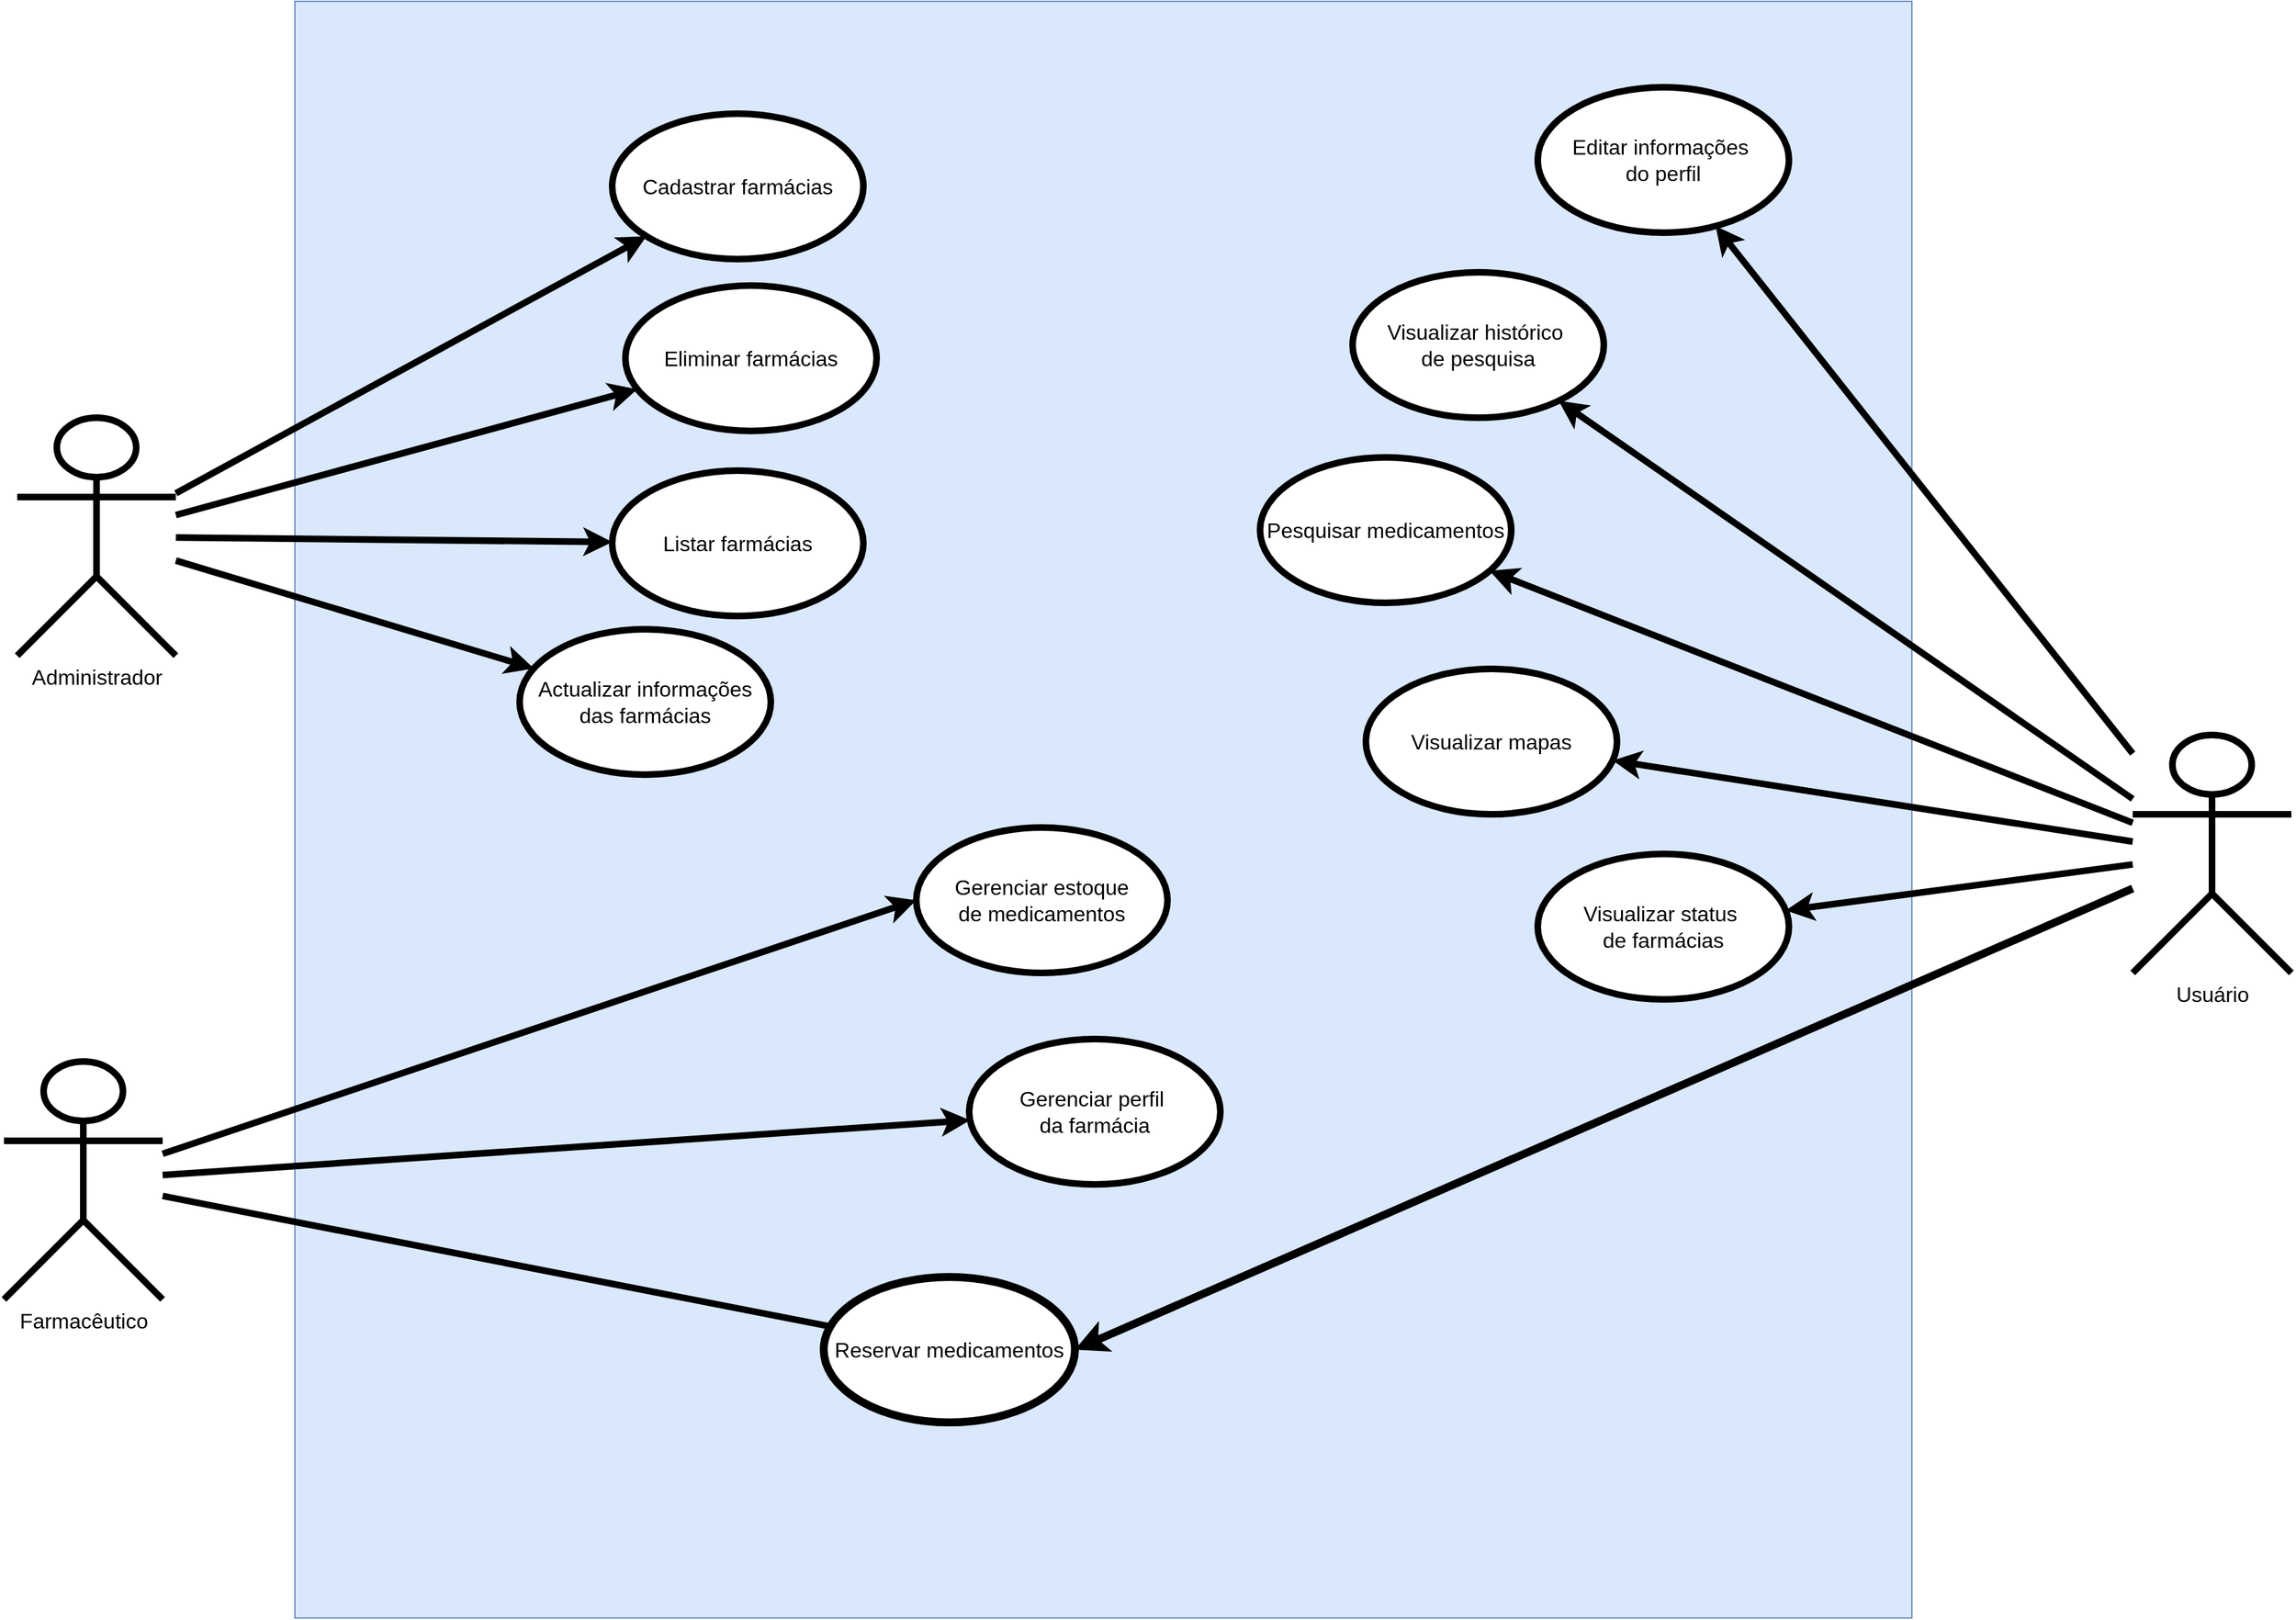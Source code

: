 <mxfile version="26.2.14">
  <diagram name="Page-1" id="ISP--SnWFNsFE30LgpHt">
    <mxGraphModel dx="6780" dy="3835" grid="1" gridSize="10" guides="1" tooltips="1" connect="1" arrows="1" fold="1" page="1" pageScale="1" pageWidth="850" pageHeight="1100" math="0" shadow="0">
      <root>
        <mxCell id="0" />
        <mxCell id="1" parent="0" />
        <mxCell id="jggP7y2I5zszHO7x9FYh-1" value="" style="whiteSpace=wrap;html=1;aspect=fixed;fillColor=#dae8fc;strokeColor=#6c8ebf;" parent="1" vertex="1">
          <mxGeometry x="-210" y="460" width="1223" height="1223" as="geometry" />
        </mxCell>
        <mxCell id="fogrFWhjLAAxcr_gR0iF-7" value="Reservar medicamentos" style="ellipse;whiteSpace=wrap;html=1;fontSize=16;strokeWidth=6;" parent="1" vertex="1">
          <mxGeometry x="190" y="1425" width="190" height="110" as="geometry" />
        </mxCell>
        <mxCell id="fogrFWhjLAAxcr_gR0iF-11" value="Administrador" style="shape=umlActor;verticalLabelPosition=bottom;verticalAlign=top;html=1;outlineConnect=0;strokeWidth=5;fontSize=16;" parent="1" vertex="1">
          <mxGeometry x="-420" y="775" width="120" height="180" as="geometry" />
        </mxCell>
        <mxCell id="fogrFWhjLAAxcr_gR0iF-16" value="Farmacêutico" style="shape=umlActor;verticalLabelPosition=bottom;verticalAlign=top;html=1;outlineConnect=0;strokeWidth=5;fontSize=16;" parent="1" vertex="1">
          <mxGeometry x="-430" y="1262" width="120" height="180" as="geometry" />
        </mxCell>
        <mxCell id="fogrFWhjLAAxcr_gR0iF-17" value="Eliminar farmácias" style="ellipse;whiteSpace=wrap;html=1;strokeWidth=5;fontSize=16;" parent="1" vertex="1">
          <mxGeometry x="40" y="675" width="190" height="110" as="geometry" />
        </mxCell>
        <mxCell id="fogrFWhjLAAxcr_gR0iF-18" value="" style="endArrow=classic;html=1;rounded=0;strokeWidth=5;" parent="1" source="fogrFWhjLAAxcr_gR0iF-11" target="fogrFWhjLAAxcr_gR0iF-17" edge="1">
          <mxGeometry width="50" height="50" relative="1" as="geometry">
            <mxPoint x="-280" y="775" as="sourcePoint" />
            <mxPoint x="-140" y="705" as="targetPoint" />
          </mxGeometry>
        </mxCell>
        <mxCell id="fogrFWhjLAAxcr_gR0iF-19" value="Listar farmácias" style="ellipse;whiteSpace=wrap;html=1;strokeWidth=5;fontSize=16;" parent="1" vertex="1">
          <mxGeometry x="30" y="815" width="190" height="110" as="geometry" />
        </mxCell>
        <mxCell id="fogrFWhjLAAxcr_gR0iF-20" value="" style="endArrow=classic;html=1;rounded=0;strokeWidth=5;" parent="1" source="fogrFWhjLAAxcr_gR0iF-11" target="fogrFWhjLAAxcr_gR0iF-19" edge="1">
          <mxGeometry width="50" height="50" relative="1" as="geometry">
            <mxPoint x="-280" y="795" as="sourcePoint" />
            <mxPoint x="-140" y="795" as="targetPoint" />
          </mxGeometry>
        </mxCell>
        <mxCell id="fogrFWhjLAAxcr_gR0iF-21" value="Actualizar informações&lt;div&gt;das farmácias&lt;/div&gt;" style="ellipse;whiteSpace=wrap;html=1;strokeWidth=5;fontSize=16;" parent="1" vertex="1">
          <mxGeometry x="-40" y="935" width="190" height="110" as="geometry" />
        </mxCell>
        <mxCell id="fogrFWhjLAAxcr_gR0iF-22" value="" style="endArrow=classic;html=1;rounded=0;strokeWidth=5;" parent="1" source="fogrFWhjLAAxcr_gR0iF-11" target="fogrFWhjLAAxcr_gR0iF-21" edge="1">
          <mxGeometry width="50" height="50" relative="1" as="geometry">
            <mxPoint x="-280" y="805" as="sourcePoint" />
            <mxPoint x="-140" y="895" as="targetPoint" />
          </mxGeometry>
        </mxCell>
        <mxCell id="fogrFWhjLAAxcr_gR0iF-23" value="&lt;font&gt;Cadastrar farmácias&lt;/font&gt;" style="ellipse;whiteSpace=wrap;html=1;strokeWidth=5;fontSize=16;" parent="1" vertex="1">
          <mxGeometry x="30" y="545" width="190" height="110" as="geometry" />
        </mxCell>
        <mxCell id="fogrFWhjLAAxcr_gR0iF-24" value="" style="endArrow=classic;html=1;rounded=0;strokeWidth=5;" parent="1" source="fogrFWhjLAAxcr_gR0iF-11" target="fogrFWhjLAAxcr_gR0iF-23" edge="1">
          <mxGeometry width="50" height="50" relative="1" as="geometry">
            <mxPoint x="-280" y="755" as="sourcePoint" />
            <mxPoint x="-140" y="615" as="targetPoint" />
          </mxGeometry>
        </mxCell>
        <mxCell id="fogrFWhjLAAxcr_gR0iF-32" value="Gerenciar perfil&amp;nbsp;&lt;div&gt;da farmácia&lt;/div&gt;" style="ellipse;whiteSpace=wrap;html=1;strokeWidth=5;fontSize=16;" parent="1" vertex="1">
          <mxGeometry x="300" y="1245" width="190" height="110" as="geometry" />
        </mxCell>
        <mxCell id="fogrFWhjLAAxcr_gR0iF-33" value="" style="endArrow=classic;html=1;rounded=0;strokeWidth=5;" parent="1" source="fogrFWhjLAAxcr_gR0iF-16" target="fogrFWhjLAAxcr_gR0iF-32" edge="1">
          <mxGeometry width="50" height="50" relative="1" as="geometry">
            <mxPoint x="-245" y="1265" as="sourcePoint" />
            <mxPoint x="-145" y="1265" as="targetPoint" />
          </mxGeometry>
        </mxCell>
        <mxCell id="fogrFWhjLAAxcr_gR0iF-36" value="Gerenciar estoque&lt;div&gt;de medicamentos&lt;/div&gt;" style="ellipse;whiteSpace=wrap;html=1;strokeWidth=5;fontSize=16;" parent="1" vertex="1">
          <mxGeometry x="260" y="1085" width="190" height="110" as="geometry" />
        </mxCell>
        <mxCell id="fogrFWhjLAAxcr_gR0iF-37" value="" style="endArrow=classic;html=1;rounded=0;entryX=0;entryY=0.5;entryDx=0;entryDy=0;strokeWidth=5;" parent="1" source="fogrFWhjLAAxcr_gR0iF-16" target="fogrFWhjLAAxcr_gR0iF-36" edge="1">
          <mxGeometry width="50" height="50" relative="1" as="geometry">
            <mxPoint x="-215" y="1175" as="sourcePoint" />
            <mxPoint x="-135" y="1045" as="targetPoint" />
          </mxGeometry>
        </mxCell>
        <mxCell id="fogrFWhjLAAxcr_gR0iF-45" value="" style="endArrow=classic;html=1;rounded=0;entryX=1;entryY=0.5;entryDx=0;entryDy=0;strokeWidth=6;" parent="1" source="fogrFWhjLAAxcr_gR0iF-1" target="fogrFWhjLAAxcr_gR0iF-7" edge="1">
          <mxGeometry width="50" height="50" relative="1" as="geometry">
            <mxPoint x="530" y="825" as="sourcePoint" />
            <mxPoint x="390" y="1105" as="targetPoint" />
          </mxGeometry>
        </mxCell>
        <mxCell id="fogrFWhjLAAxcr_gR0iF-46" value="" style="endArrow=none;html=1;rounded=0;strokeWidth=5;" parent="1" source="fogrFWhjLAAxcr_gR0iF-7" target="fogrFWhjLAAxcr_gR0iF-16" edge="1">
          <mxGeometry width="50" height="50" relative="1" as="geometry">
            <mxPoint x="-145" y="1535" as="sourcePoint" />
            <mxPoint x="-255" y="1305" as="targetPoint" />
          </mxGeometry>
        </mxCell>
        <mxCell id="fogrFWhjLAAxcr_gR0iF-6" value="" style="endArrow=classic;html=1;rounded=0;strokeWidth=5;" parent="1" source="fogrFWhjLAAxcr_gR0iF-1" target="fogrFWhjLAAxcr_gR0iF-3" edge="1">
          <mxGeometry width="50" height="50" relative="1" as="geometry">
            <mxPoint x="598" y="780" as="sourcePoint" />
            <mxPoint x="738" y="710" as="targetPoint" />
          </mxGeometry>
        </mxCell>
        <mxCell id="fogrFWhjLAAxcr_gR0iF-10" value="" style="endArrow=classic;html=1;rounded=0;strokeWidth=5;" parent="1" source="fogrFWhjLAAxcr_gR0iF-1" target="fogrFWhjLAAxcr_gR0iF-9" edge="1">
          <mxGeometry width="50" height="50" relative="1" as="geometry">
            <mxPoint x="598" y="810" as="sourcePoint" />
            <mxPoint x="738" y="825" as="targetPoint" />
          </mxGeometry>
        </mxCell>
        <mxCell id="fogrFWhjLAAxcr_gR0iF-13" value="" style="endArrow=classic;html=1;rounded=0;strokeWidth=5;" parent="1" source="fogrFWhjLAAxcr_gR0iF-1" target="fogrFWhjLAAxcr_gR0iF-12" edge="1">
          <mxGeometry width="50" height="50" relative="1" as="geometry">
            <mxPoint x="598" y="760" as="sourcePoint" />
            <mxPoint x="738" y="620" as="targetPoint" />
          </mxGeometry>
        </mxCell>
        <mxCell id="fogrFWhjLAAxcr_gR0iF-15" value="" style="endArrow=classic;html=1;rounded=0;strokeWidth=5;" parent="1" source="fogrFWhjLAAxcr_gR0iF-1" target="fogrFWhjLAAxcr_gR0iF-14" edge="1">
          <mxGeometry width="50" height="50" relative="1" as="geometry">
            <mxPoint x="598" y="820" as="sourcePoint" />
            <mxPoint x="740" y="935" as="targetPoint" />
          </mxGeometry>
        </mxCell>
        <mxCell id="fogrFWhjLAAxcr_gR0iF-1" value="Usuário" style="shape=umlActor;verticalLabelPosition=bottom;verticalAlign=top;html=1;outlineConnect=0;strokeWidth=5;fontSize=16;" parent="1" vertex="1">
          <mxGeometry x="1180" y="1015" width="120" height="180" as="geometry" />
        </mxCell>
        <mxCell id="fogrFWhjLAAxcr_gR0iF-3" value="Pesquisar medicamentos" style="ellipse;whiteSpace=wrap;html=1;strokeWidth=5;fontSize=16;" parent="1" vertex="1">
          <mxGeometry x="520" y="805" width="190" height="110" as="geometry" />
        </mxCell>
        <mxCell id="fogrFWhjLAAxcr_gR0iF-9" value="Visualizar mapas" style="ellipse;whiteSpace=wrap;html=1;strokeWidth=5;fontSize=16;" parent="1" vertex="1">
          <mxGeometry x="600" y="965" width="190" height="110" as="geometry" />
        </mxCell>
        <mxCell id="fogrFWhjLAAxcr_gR0iF-12" value="Visualizar histórico&amp;nbsp;&lt;div&gt;de pesquisa&lt;/div&gt;" style="ellipse;whiteSpace=wrap;html=1;strokeWidth=5;fontSize=16;" parent="1" vertex="1">
          <mxGeometry x="590" y="665" width="190" height="110" as="geometry" />
        </mxCell>
        <mxCell id="fogrFWhjLAAxcr_gR0iF-14" value="Visualizar status&amp;nbsp;&lt;div&gt;de farmácias&lt;/div&gt;" style="ellipse;whiteSpace=wrap;html=1;strokeWidth=5;fontSize=16;" parent="1" vertex="1">
          <mxGeometry x="730" y="1105" width="190" height="110" as="geometry" />
        </mxCell>
        <mxCell id="jggP7y2I5zszHO7x9FYh-2" value="Editar informações&amp;nbsp;&lt;div&gt;do perfil&lt;/div&gt;" style="ellipse;whiteSpace=wrap;html=1;strokeWidth=5;fontSize=16;" parent="1" vertex="1">
          <mxGeometry x="730" y="525" width="190" height="110" as="geometry" />
        </mxCell>
        <mxCell id="jggP7y2I5zszHO7x9FYh-3" value="" style="endArrow=classic;html=1;rounded=0;strokeWidth=5;" parent="1" source="fogrFWhjLAAxcr_gR0iF-1" target="jggP7y2I5zszHO7x9FYh-2" edge="1">
          <mxGeometry width="50" height="50" relative="1" as="geometry">
            <mxPoint x="1233" y="905" as="sourcePoint" />
            <mxPoint x="830" y="600" as="targetPoint" />
          </mxGeometry>
        </mxCell>
      </root>
    </mxGraphModel>
  </diagram>
</mxfile>
